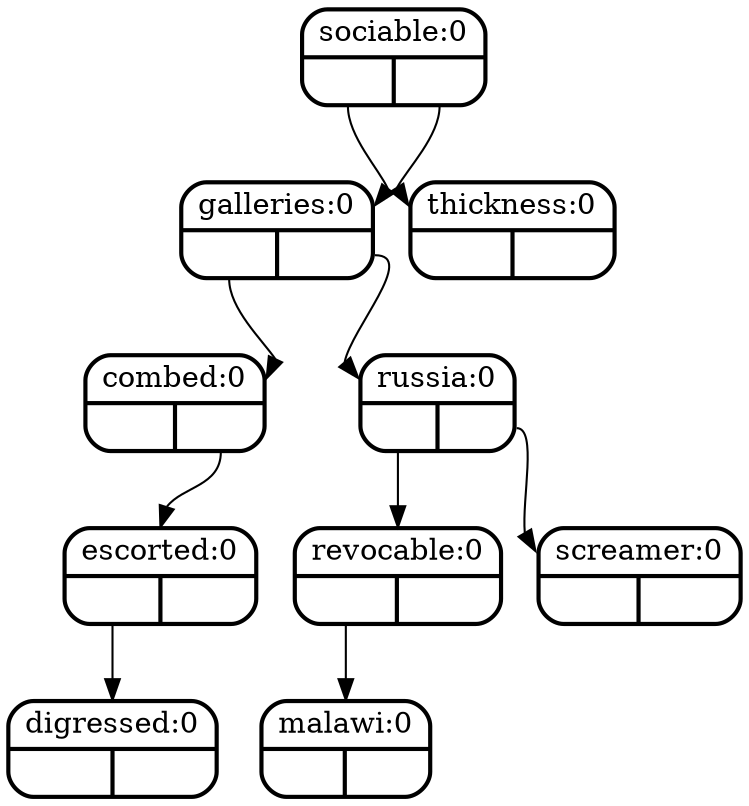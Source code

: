 digraph tree {
node [shape = Mrecord, penwidth = 2];
"sociable"[label="{<f0>sociable:0|{<f1>|<f2>}}"color=black];
"galleries"[label="{<f0>galleries:0|{<f1>|<f2>}}"color=black];
"combed"[label="{<f0>combed:0|{<f1>|<f2>}}"color=black];
"escorted"[label="{<f0>escorted:0|{<f1>|<f2>}}"color=black];
"digressed"[label="{<f0>digressed:0|{<f1>|<f2>}}"color=black];
"escorted":f1 -> "digressed":f0;
"combed":f2 -> "escorted":f0;
"galleries":f1 -> "combed":f0;
"russia"[label="{<f0>russia:0|{<f1>|<f2>}}"color=black];
"revocable"[label="{<f0>revocable:0|{<f1>|<f2>}}"color=black];
"malawi"[label="{<f0>malawi:0|{<f1>|<f2>}}"color=black];
"revocable":f1 -> "malawi":f0;
"russia":f1 -> "revocable":f0;
"screamer"[label="{<f0>screamer:0|{<f1>|<f2>}}"color=black];
"russia":f2 -> "screamer":f0;
"galleries":f2 -> "russia":f0;
"sociable":f1 -> "galleries":f0;
"thickness"[label="{<f0>thickness:0|{<f1>|<f2>}}"color=black];
"sociable":f2 -> "thickness":f0;
}
